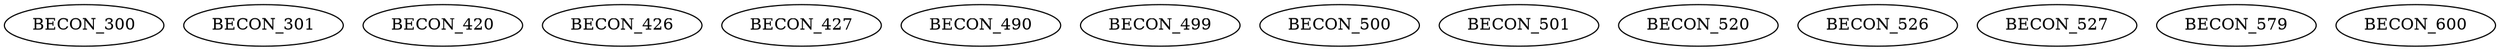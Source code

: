 digraph G {
    BECON_300;
    BECON_301;
    BECON_420;
    BECON_426;
    BECON_427;
    BECON_490;
    BECON_499;
    BECON_500;
    BECON_501;
    BECON_520;
    BECON_526;
    BECON_527;
    BECON_579;
    BECON_600;
}
